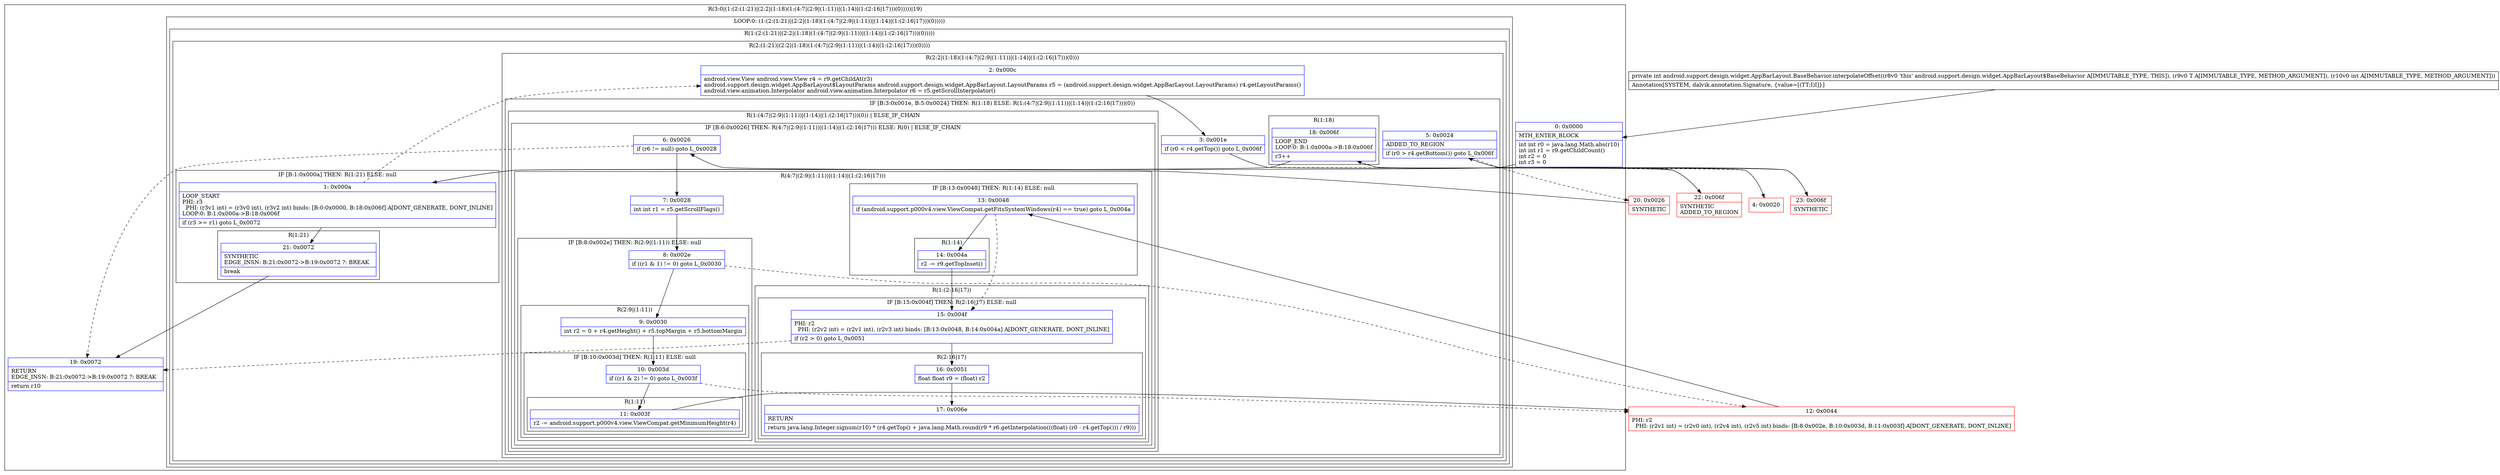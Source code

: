 digraph "CFG forandroid.support.design.widget.AppBarLayout.BaseBehavior.interpolateOffset(Landroid\/support\/design\/widget\/AppBarLayout;I)I" {
subgraph cluster_Region_317046560 {
label = "R(3:0|(1:(2:(1:21)|(2:2|(1:18)(1:(4:7|(2:9|(1:11))|(1:14)|(1:(2:16|17)))(0)))))|19)";
node [shape=record,color=blue];
Node_0 [shape=record,label="{0\:\ 0x0000|MTH_ENTER_BLOCK\l|int int r0 = java.lang.Math.abs(r10)\lint int r1 = r9.getChildCount()\lint r2 = 0\lint r3 = 0\l}"];
subgraph cluster_LoopRegion_1514231691 {
label = "LOOP:0: (1:(2:(1:21)|(2:2|(1:18)(1:(4:7|(2:9|(1:11))|(1:14)|(1:(2:16|17)))(0)))))";
node [shape=record,color=blue];
subgraph cluster_Region_309912849 {
label = "R(1:(2:(1:21)|(2:2|(1:18)(1:(4:7|(2:9|(1:11))|(1:14)|(1:(2:16|17)))(0)))))";
node [shape=record,color=blue];
subgraph cluster_Region_812792015 {
label = "R(2:(1:21)|(2:2|(1:18)(1:(4:7|(2:9|(1:11))|(1:14)|(1:(2:16|17)))(0))))";
node [shape=record,color=blue];
subgraph cluster_IfRegion_581392471 {
label = "IF [B:1:0x000a] THEN: R(1:21) ELSE: null";
node [shape=record,color=blue];
Node_1 [shape=record,label="{1\:\ 0x000a|LOOP_START\lPHI: r3 \l  PHI: (r3v1 int) = (r3v0 int), (r3v2 int) binds: [B:0:0x0000, B:18:0x006f] A[DONT_GENERATE, DONT_INLINE]\lLOOP:0: B:1:0x000a\-\>B:18:0x006f\l|if (r3 \>= r1) goto L_0x0072\l}"];
subgraph cluster_Region_1185532840 {
label = "R(1:21)";
node [shape=record,color=blue];
Node_21 [shape=record,label="{21\:\ 0x0072|SYNTHETIC\lEDGE_INSN: B:21:0x0072\-\>B:19:0x0072 ?: BREAK  \l|break\l}"];
}
}
subgraph cluster_Region_219857765 {
label = "R(2:2|(1:18)(1:(4:7|(2:9|(1:11))|(1:14)|(1:(2:16|17)))(0)))";
node [shape=record,color=blue];
Node_2 [shape=record,label="{2\:\ 0x000c|android.view.View android.view.View r4 = r9.getChildAt(r3)\landroid.support.design.widget.AppBarLayout$LayoutParams android.support.design.widget.AppBarLayout.LayoutParams r5 = (android.support.design.widget.AppBarLayout.LayoutParams) r4.getLayoutParams()\landroid.view.animation.Interpolator android.view.animation.Interpolator r6 = r5.getScrollInterpolator()\l}"];
subgraph cluster_IfRegion_1652317632 {
label = "IF [B:3:0x001e, B:5:0x0024] THEN: R(1:18) ELSE: R(1:(4:7|(2:9|(1:11))|(1:14)|(1:(2:16|17)))(0))";
node [shape=record,color=blue];
Node_3 [shape=record,label="{3\:\ 0x001e|if (r0 \< r4.getTop()) goto L_0x006f\l}"];
Node_5 [shape=record,label="{5\:\ 0x0024|ADDED_TO_REGION\l|if (r0 \> r4.getBottom()) goto L_0x006f\l}"];
subgraph cluster_Region_557705160 {
label = "R(1:18)";
node [shape=record,color=blue];
Node_18 [shape=record,label="{18\:\ 0x006f|LOOP_END\lLOOP:0: B:1:0x000a\-\>B:18:0x006f\l|r3++\l}"];
}
subgraph cluster_Region_377762297 {
label = "R(1:(4:7|(2:9|(1:11))|(1:14)|(1:(2:16|17)))(0)) | ELSE_IF_CHAIN\l";
node [shape=record,color=blue];
subgraph cluster_IfRegion_938509347 {
label = "IF [B:6:0x0026] THEN: R(4:7|(2:9|(1:11))|(1:14)|(1:(2:16|17))) ELSE: R(0) | ELSE_IF_CHAIN\l";
node [shape=record,color=blue];
Node_6 [shape=record,label="{6\:\ 0x0026|if (r6 != null) goto L_0x0028\l}"];
subgraph cluster_Region_2034052971 {
label = "R(4:7|(2:9|(1:11))|(1:14)|(1:(2:16|17)))";
node [shape=record,color=blue];
Node_7 [shape=record,label="{7\:\ 0x0028|int int r1 = r5.getScrollFlags()\l}"];
subgraph cluster_IfRegion_1814722643 {
label = "IF [B:8:0x002e] THEN: R(2:9|(1:11)) ELSE: null";
node [shape=record,color=blue];
Node_8 [shape=record,label="{8\:\ 0x002e|if ((r1 & 1) != 0) goto L_0x0030\l}"];
subgraph cluster_Region_487990177 {
label = "R(2:9|(1:11))";
node [shape=record,color=blue];
Node_9 [shape=record,label="{9\:\ 0x0030|int r2 = 0 + r4.getHeight() + r5.topMargin + r5.bottomMargin\l}"];
subgraph cluster_IfRegion_354596300 {
label = "IF [B:10:0x003d] THEN: R(1:11) ELSE: null";
node [shape=record,color=blue];
Node_10 [shape=record,label="{10\:\ 0x003d|if ((r1 & 2) != 0) goto L_0x003f\l}"];
subgraph cluster_Region_58853107 {
label = "R(1:11)";
node [shape=record,color=blue];
Node_11 [shape=record,label="{11\:\ 0x003f|r2 \-= android.support.p000v4.view.ViewCompat.getMinimumHeight(r4)\l}"];
}
}
}
}
subgraph cluster_IfRegion_507308459 {
label = "IF [B:13:0x0048] THEN: R(1:14) ELSE: null";
node [shape=record,color=blue];
Node_13 [shape=record,label="{13\:\ 0x0048|if (android.support.p000v4.view.ViewCompat.getFitsSystemWindows(r4) == true) goto L_0x004a\l}"];
subgraph cluster_Region_486862748 {
label = "R(1:14)";
node [shape=record,color=blue];
Node_14 [shape=record,label="{14\:\ 0x004a|r2 \-= r9.getTopInset()\l}"];
}
}
subgraph cluster_Region_1132535381 {
label = "R(1:(2:16|17))";
node [shape=record,color=blue];
subgraph cluster_IfRegion_461345588 {
label = "IF [B:15:0x004f] THEN: R(2:16|17) ELSE: null";
node [shape=record,color=blue];
Node_15 [shape=record,label="{15\:\ 0x004f|PHI: r2 \l  PHI: (r2v2 int) = (r2v1 int), (r2v3 int) binds: [B:13:0x0048, B:14:0x004a] A[DONT_GENERATE, DONT_INLINE]\l|if (r2 \> 0) goto L_0x0051\l}"];
subgraph cluster_Region_1483267148 {
label = "R(2:16|17)";
node [shape=record,color=blue];
Node_16 [shape=record,label="{16\:\ 0x0051|float float r9 = (float) r2\l}"];
Node_17 [shape=record,label="{17\:\ 0x006e|RETURN\l|return java.lang.Integer.signum(r10) * (r4.getTop() + java.lang.Math.round(r9 * r6.getInterpolation(((float) (r0 \- r4.getTop())) \/ r9)))\l}"];
}
}
}
}
subgraph cluster_Region_1653928618 {
label = "R(0)";
node [shape=record,color=blue];
}
}
}
}
}
}
}
}
Node_19 [shape=record,label="{19\:\ 0x0072|RETURN\lEDGE_INSN: B:21:0x0072\-\>B:19:0x0072 ?: BREAK  \l|return r10\l}"];
}
Node_4 [shape=record,color=red,label="{4\:\ 0x0020}"];
Node_12 [shape=record,color=red,label="{12\:\ 0x0044|PHI: r2 \l  PHI: (r2v1 int) = (r2v0 int), (r2v4 int), (r2v5 int) binds: [B:8:0x002e, B:10:0x003d, B:11:0x003f] A[DONT_GENERATE, DONT_INLINE]\l}"];
Node_20 [shape=record,color=red,label="{20\:\ 0x0026|SYNTHETIC\l}"];
Node_22 [shape=record,color=red,label="{22\:\ 0x006f|SYNTHETIC\lADDED_TO_REGION\l}"];
Node_23 [shape=record,color=red,label="{23\:\ 0x006f|SYNTHETIC\l}"];
MethodNode[shape=record,label="{private int android.support.design.widget.AppBarLayout.BaseBehavior.interpolateOffset((r8v0 'this' android.support.design.widget.AppBarLayout$BaseBehavior A[IMMUTABLE_TYPE, THIS]), (r9v0 T A[IMMUTABLE_TYPE, METHOD_ARGUMENT]), (r10v0 int A[IMMUTABLE_TYPE, METHOD_ARGUMENT]))  | Annotation[SYSTEM, dalvik.annotation.Signature, \{value=[(TT;I)I]\}]\l}"];
MethodNode -> Node_0;
Node_0 -> Node_1;
Node_1 -> Node_2[style=dashed];
Node_1 -> Node_21;
Node_21 -> Node_19;
Node_2 -> Node_3;
Node_3 -> Node_4[style=dashed];
Node_3 -> Node_22;
Node_5 -> Node_20[style=dashed];
Node_5 -> Node_23;
Node_18 -> Node_1;
Node_6 -> Node_7;
Node_6 -> Node_19[style=dashed];
Node_7 -> Node_8;
Node_8 -> Node_9;
Node_8 -> Node_12[style=dashed];
Node_9 -> Node_10;
Node_10 -> Node_11;
Node_10 -> Node_12[style=dashed];
Node_11 -> Node_12;
Node_13 -> Node_14;
Node_13 -> Node_15[style=dashed];
Node_14 -> Node_15;
Node_15 -> Node_16;
Node_15 -> Node_19[style=dashed];
Node_16 -> Node_17;
Node_4 -> Node_5;
Node_12 -> Node_13;
Node_20 -> Node_6;
Node_22 -> Node_18;
Node_23 -> Node_18;
}


